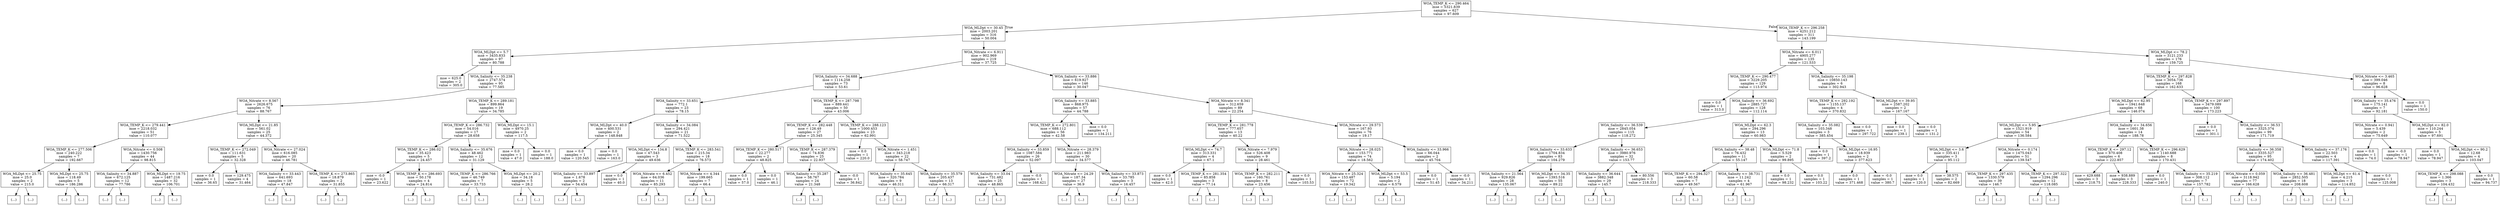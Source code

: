 digraph Tree {
node [shape=box] ;
0 [label="WOA_TEMP_K <= 290.464\nmse = 5321.839\nsamples = 627\nvalue = 97.609"] ;
1 [label="WOA_MLDpt <= 30.45\nmse = 2003.201\nsamples = 316\nvalue = 50.004"] ;
0 -> 1 [labeldistance=2.5, labelangle=45, headlabel="True"] ;
2 [label="WOA_MLDpt <= 5.7\nmse = 3435.833\nsamples = 97\nvalue = 80.788"] ;
1 -> 2 ;
3 [label="mse = 625.0\nsamples = 2\nvalue = 305.0"] ;
2 -> 3 ;
4 [label="WOA_Salinity <= 35.238\nmse = 2747.574\nsamples = 95\nvalue = 77.585"] ;
2 -> 4 ;
5 [label="WOA_Nitrate <= 8.567\nmse = 2626.675\nsamples = 76\nvalue = 88.767"] ;
4 -> 5 ;
6 [label="WOA_TEMP_K <= 279.441\nmse = 2218.032\nsamples = 51\nvalue = 110.077"] ;
5 -> 6 ;
7 [label="WOA_TEMP_K <= 277.506\nmse = 240.222\nsamples = 7\nvalue = 192.667"] ;
6 -> 7 ;
8 [label="WOA_MLDpt <= 25.75\nmse = 25.0\nsamples = 2\nvalue = 215.0"] ;
7 -> 8 ;
9 [label="(...)"] ;
8 -> 9 ;
10 [label="(...)"] ;
8 -> 10 ;
11 [label="WOA_MLDpt <= 25.75\nmse = 118.49\nsamples = 5\nvalue = 186.286"] ;
7 -> 11 ;
12 [label="(...)"] ;
11 -> 12 ;
13 [label="(...)"] ;
11 -> 13 ;
18 [label="WOA_Nitrate <= 0.508\nmse = 1430.756\nsamples = 44\nvalue = 98.815"] ;
6 -> 18 ;
19 [label="WOA_Salinity <= 34.887\nmse = 672.125\nsamples = 12\nvalue = 77.786"] ;
18 -> 19 ;
20 [label="(...)"] ;
19 -> 20 ;
33 [label="(...)"] ;
19 -> 33 ;
40 [label="WOA_MLDpt <= 19.75\nmse = 1487.216\nsamples = 32\nvalue = 106.701"] ;
18 -> 40 ;
41 [label="(...)"] ;
40 -> 41 ;
72 [label="(...)"] ;
40 -> 72 ;
93 [label="WOA_MLDpt <= 21.85\nmse = 561.02\nsamples = 25\nvalue = 44.372"] ;
5 -> 93 ;
94 [label="WOA_TEMP_K <= 272.049\nmse = 111.631\nsamples = 5\nvalue = 32.328"] ;
93 -> 94 ;
95 [label="mse = 0.0\nsamples = 1\nvalue = 36.65"] ;
94 -> 95 ;
96 [label="mse = 129.475\nsamples = 4\nvalue = 31.464"] ;
94 -> 96 ;
97 [label="WOA_Nitrate <= 27.024\nmse = 616.085\nsamples = 20\nvalue = 46.781"] ;
93 -> 97 ;
98 [label="WOA_Salinity <= 33.443\nmse = 641.693\nsamples = 18\nvalue = 47.847"] ;
97 -> 98 ;
99 [label="(...)"] ;
98 -> 99 ;
106 [label="(...)"] ;
98 -> 106 ;
111 [label="WOA_TEMP_K <= 273.865\nmse = 18.879\nsamples = 2\nvalue = 31.855"] ;
97 -> 111 ;
112 [label="(...)"] ;
111 -> 112 ;
113 [label="(...)"] ;
111 -> 113 ;
114 [label="WOA_TEMP_K <= 289.181\nmse = 899.864\nsamples = 19\nvalue = 34.785"] ;
4 -> 114 ;
115 [label="WOA_TEMP_K <= 286.732\nmse = 54.016\nsamples = 17\nvalue = 28.658"] ;
114 -> 115 ;
116 [label="WOA_TEMP_K <= 286.02\nmse = 35.423\nsamples = 5\nvalue = 24.457"] ;
115 -> 116 ;
117 [label="mse = -0.0\nsamples = 1\nvalue = 23.622"] ;
116 -> 117 ;
118 [label="WOA_TEMP_K <= 286.693\nmse = 50.178\nsamples = 4\nvalue = 24.814"] ;
116 -> 118 ;
119 [label="(...)"] ;
118 -> 119 ;
120 [label="(...)"] ;
118 -> 120 ;
121 [label="WOA_Salinity <= 35.676\nmse = 48.462\nsamples = 12\nvalue = 31.129"] ;
115 -> 121 ;
122 [label="WOA_TEMP_K <= 286.766\nmse = 46.749\nsamples = 7\nvalue = 33.733"] ;
121 -> 122 ;
123 [label="(...)"] ;
122 -> 123 ;
124 [label="(...)"] ;
122 -> 124 ;
125 [label="WOA_MLDpt <= 20.2\nmse = 34.18\nsamples = 5\nvalue = 28.2"] ;
121 -> 125 ;
126 [label="(...)"] ;
125 -> 126 ;
127 [label="(...)"] ;
125 -> 127 ;
128 [label="WOA_MLDpt <= 15.1\nmse = 4970.25\nsamples = 2\nvalue = 117.5"] ;
114 -> 128 ;
129 [label="mse = 0.0\nsamples = 1\nvalue = 47.0"] ;
128 -> 129 ;
130 [label="mse = 0.0\nsamples = 1\nvalue = 188.0"] ;
128 -> 130 ;
131 [label="WOA_Nitrate <= 6.911\nmse = 902.969\nsamples = 219\nvalue = 37.725"] ;
1 -> 131 ;
132 [label="WOA_Salinity <= 34.688\nmse = 1114.258\nsamples = 73\nvalue = 53.61"] ;
131 -> 132 ;
133 [label="WOA_Salinity <= 33.651\nmse = 772.1\nsamples = 23\nvalue = 78.15"] ;
132 -> 133 ;
134 [label="WOA_MLDpt <= 40.0\nmse = 400.531\nsamples = 2\nvalue = 148.848"] ;
133 -> 134 ;
135 [label="mse = 0.0\nsamples = 1\nvalue = 120.545"] ;
134 -> 135 ;
136 [label="mse = 0.0\nsamples = 1\nvalue = 163.0"] ;
134 -> 136 ;
137 [label="WOA_Salinity <= 34.084\nmse = 294.421\nsamples = 21\nvalue = 71.522"] ;
133 -> 137 ;
138 [label="WOA_MLDpt <= 134.8\nmse = 47.543\nsamples = 3\nvalue = 49.636"] ;
137 -> 138 ;
139 [label="WOA_Salinity <= 33.897\nmse = 1.678\nsamples = 2\nvalue = 54.454"] ;
138 -> 139 ;
140 [label="(...)"] ;
139 -> 140 ;
141 [label="(...)"] ;
139 -> 141 ;
142 [label="mse = 0.0\nsamples = 1\nvalue = 40.0"] ;
138 -> 142 ;
143 [label="WOA_TEMP_K <= 283.541\nmse = 215.34\nsamples = 18\nvalue = 76.573"] ;
137 -> 143 ;
144 [label="WOA_Nitrate <= 6.452\nmse = 64.036\nsamples = 11\nvalue = 85.293"] ;
143 -> 144 ;
145 [label="(...)"] ;
144 -> 145 ;
156 [label="(...)"] ;
144 -> 156 ;
163 [label="WOA_Nitrate <= 4.344\nmse = 199.665\nsamples = 7\nvalue = 66.4"] ;
143 -> 163 ;
164 [label="(...)"] ;
163 -> 164 ;
173 [label="(...)"] ;
163 -> 173 ;
176 [label="WOA_TEMP_K <= 287.798\nmse = 889.441\nsamples = 50\nvalue = 43.006"] ;
132 -> 176 ;
177 [label="WOA_TEMP_K <= 282.448\nmse = 126.49\nsamples = 27\nvalue = 25.345"] ;
176 -> 177 ;
178 [label="WOA_TEMP_K <= 280.517\nmse = 22.277\nsamples = 2\nvalue = 48.825"] ;
177 -> 178 ;
179 [label="mse = 0.0\nsamples = 1\nvalue = 57.0"] ;
178 -> 179 ;
180 [label="mse = 0.0\nsamples = 1\nvalue = 46.1"] ;
178 -> 180 ;
181 [label="WOA_TEMP_K <= 287.379\nmse = 74.836\nsamples = 25\nvalue = 22.937"] ;
177 -> 181 ;
182 [label="WOA_Salinity <= 35.287\nmse = 58.767\nsamples = 24\nvalue = 21.348"] ;
181 -> 182 ;
183 [label="(...)"] ;
182 -> 183 ;
198 [label="(...)"] ;
182 -> 198 ;
209 [label="mse = -0.0\nsamples = 1\nvalue = 36.842"] ;
181 -> 209 ;
210 [label="WOA_TEMP_K <= 288.123\nmse = 1000.453\nsamples = 23\nvalue = 62.991"] ;
176 -> 210 ;
211 [label="mse = 0.0\nsamples = 1\nvalue = 220.0"] ;
210 -> 211 ;
212 [label="WOA_Nitrate <= 1.451\nmse = 343.218\nsamples = 22\nvalue = 58.747"] ;
210 -> 212 ;
213 [label="WOA_Salinity <= 35.645\nmse = 320.784\nsamples = 9\nvalue = 46.311"] ;
212 -> 213 ;
214 [label="(...)"] ;
213 -> 214 ;
217 [label="(...)"] ;
213 -> 217 ;
230 [label="WOA_Salinity <= 35.579\nmse = 205.437\nsamples = 13\nvalue = 66.317"] ;
212 -> 230 ;
231 [label="(...)"] ;
230 -> 231 ;
244 [label="(...)"] ;
230 -> 244 ;
247 [label="WOA_Salinity <= 33.886\nmse = 619.927\nsamples = 146\nvalue = 30.047"] ;
131 -> 247 ;
248 [label="WOA_Salinity <= 33.885\nmse = 868.975\nsamples = 57\nvalue = 44.788"] ;
247 -> 248 ;
249 [label="WOA_TEMP_K <= 272.801\nmse = 688.112\nsamples = 56\nvalue = 42.58"] ;
248 -> 249 ;
250 [label="WOA_Salinity <= 33.859\nmse = 1087.584\nsamples = 26\nvalue = 52.097"] ;
249 -> 250 ;
251 [label="WOA_Salinity <= 33.04\nmse = 731.482\nsamples = 25\nvalue = 48.865"] ;
250 -> 251 ;
252 [label="(...)"] ;
251 -> 252 ;
253 [label="(...)"] ;
251 -> 253 ;
284 [label="mse = -0.0\nsamples = 1\nvalue = 168.421"] ;
250 -> 284 ;
285 [label="WOA_Nitrate <= 28.379\nmse = 211.983\nsamples = 30\nvalue = 34.577"] ;
249 -> 285 ;
286 [label="WOA_Nitrate <= 24.29\nmse = 187.34\nsamples = 27\nvalue = 36.9"] ;
285 -> 286 ;
287 [label="(...)"] ;
286 -> 287 ;
310 [label="(...)"] ;
286 -> 310 ;
335 [label="WOA_Salinity <= 33.873\nmse = 33.785\nsamples = 3\nvalue = 16.457"] ;
285 -> 335 ;
336 [label="(...)"] ;
335 -> 336 ;
339 [label="(...)"] ;
335 -> 339 ;
340 [label="mse = 0.0\nsamples = 1\nvalue = 134.211"] ;
248 -> 340 ;
341 [label="WOA_Nitrate <= 8.341\nmse = 312.659\nsamples = 89\nvalue = 22.254"] ;
247 -> 341 ;
342 [label="WOA_TEMP_K <= 281.778\nmse = 777.657\nsamples = 13\nvalue = 40.22"] ;
341 -> 342 ;
343 [label="WOA_MLDpt <= 74.7\nmse = 313.331\nsamples = 4\nvalue = 67.1"] ;
342 -> 343 ;
344 [label="mse = 0.0\nsamples = 1\nvalue = 42.0"] ;
343 -> 344 ;
345 [label="WOA_TEMP_K <= 281.354\nmse = 85.858\nsamples = 3\nvalue = 77.14"] ;
343 -> 345 ;
346 [label="(...)"] ;
345 -> 346 ;
347 [label="(...)"] ;
345 -> 347 ;
348 [label="WOA_Nitrate <= 7.979\nmse = 526.408\nsamples = 9\nvalue = 28.461"] ;
342 -> 348 ;
349 [label="WOA_TEMP_K <= 282.211\nmse = 160.761\nsamples = 8\nvalue = 23.456"] ;
348 -> 349 ;
350 [label="(...)"] ;
349 -> 350 ;
351 [label="(...)"] ;
349 -> 351 ;
358 [label="mse = 0.0\nsamples = 1\nvalue = 103.53"] ;
348 -> 358 ;
359 [label="WOA_Nitrate <= 29.573\nmse = 167.93\nsamples = 76\nvalue = 19.17"] ;
341 -> 359 ;
360 [label="WOA_Nitrate <= 28.025\nmse = 153.771\nsamples = 74\nvalue = 18.562"] ;
359 -> 360 ;
361 [label="WOA_Nitrate <= 25.324\nmse = 153.487\nsamples = 72\nvalue = 19.342"] ;
360 -> 361 ;
362 [label="(...)"] ;
361 -> 362 ;
453 [label="(...)"] ;
361 -> 453 ;
456 [label="WOA_MLDpt <= 53.5\nmse = 5.194\nsamples = 2\nvalue = 6.579"] ;
360 -> 456 ;
457 [label="(...)"] ;
456 -> 457 ;
458 [label="(...)"] ;
456 -> 458 ;
459 [label="WOA_Salinity <= 33.966\nmse = 66.044\nsamples = 2\nvalue = 45.704"] ;
359 -> 459 ;
460 [label="mse = 0.0\nsamples = 1\nvalue = 51.45"] ;
459 -> 460 ;
461 [label="mse = -0.0\nsamples = 1\nvalue = 34.211"] ;
459 -> 461 ;
462 [label="WOA_TEMP_K <= 296.258\nmse = 4251.212\nsamples = 311\nvalue = 143.199"] ;
0 -> 462 [labeldistance=2.5, labelangle=-45, headlabel="False"] ;
463 [label="WOA_Nitrate <= 6.011\nmse = 4905.277\nsamples = 135\nvalue = 121.533"] ;
462 -> 463 ;
464 [label="WOA_TEMP_K <= 290.477\nmse = 3229.205\nsamples = 129\nvalue = 113.974"] ;
463 -> 464 ;
465 [label="mse = 0.0\nsamples = 1\nvalue = 313.0"] ;
464 -> 465 ;
466 [label="WOA_Salinity <= 36.692\nmse = 2885.727\nsamples = 128\nvalue = 112.114"] ;
464 -> 466 ;
467 [label="WOA_Salinity <= 36.539\nmse = 2845.054\nsamples = 115\nvalue = 118.272"] ;
466 -> 467 ;
468 [label="WOA_Salinity <= 33.633\nmse = 1704.834\nsamples = 83\nvalue = 104.279"] ;
467 -> 468 ;
469 [label="WOA_Salinity <= 21.564\nmse = 929.826\nsamples = 28\nvalue = 135.067"] ;
468 -> 469 ;
470 [label="(...)"] ;
469 -> 470 ;
477 [label="(...)"] ;
469 -> 477 ;
508 [label="WOA_MLDpt <= 34.35\nmse = 1393.516\nsamples = 55\nvalue = 89.22"] ;
468 -> 508 ;
509 [label="(...)"] ;
508 -> 509 ;
546 [label="(...)"] ;
508 -> 546 ;
613 [label="WOA_Salinity <= 36.653\nmse = 3980.976\nsamples = 32\nvalue = 153.77"] ;
467 -> 613 ;
614 [label="WOA_Salinity <= 36.644\nmse = 3882.348\nsamples = 29\nvalue = 145.7"] ;
613 -> 614 ;
615 [label="(...)"] ;
614 -> 615 ;
642 [label="(...)"] ;
614 -> 642 ;
645 [label="mse = 80.556\nsamples = 3\nvalue = 218.333"] ;
613 -> 645 ;
646 [label="WOA_MLDpt <= 62.3\nmse = 294.296\nsamples = 13\nvalue = 60.983"] ;
466 -> 646 ;
647 [label="WOA_Salinity <= 38.48\nmse = 76.432\nsamples = 11\nvalue = 55.147"] ;
646 -> 647 ;
648 [label="WOA_TEMP_K <= 294.327\nmse = 60.58\nsamples = 7\nvalue = 49.567"] ;
647 -> 648 ;
649 [label="(...)"] ;
648 -> 649 ;
658 [label="(...)"] ;
648 -> 658 ;
661 [label="WOA_Salinity <= 38.731\nmse = 11.242\nsamples = 4\nvalue = 61.967"] ;
647 -> 661 ;
662 [label="(...)"] ;
661 -> 662 ;
663 [label="(...)"] ;
661 -> 663 ;
664 [label="WOA_MLDpt <= 71.8\nmse = 5.529\nsamples = 2\nvalue = 99.895"] ;
646 -> 664 ;
665 [label="mse = 0.0\nsamples = 1\nvalue = 98.232"] ;
664 -> 665 ;
666 [label="mse = 0.0\nsamples = 1\nvalue = 103.22"] ;
664 -> 666 ;
667 [label="WOA_Salinity <= 35.198\nmse = 10850.143\nsamples = 6\nvalue = 302.943"] ;
463 -> 667 ;
668 [label="WOA_TEMP_K <= 292.192\nmse = 1155.137\nsamples = 4\nvalue = 370.832"] ;
667 -> 668 ;
669 [label="WOA_Salinity <= 35.082\nmse = 103.348\nsamples = 3\nvalue = 385.454"] ;
668 -> 669 ;
670 [label="mse = 0.0\nsamples = 1\nvalue = 397.2"] ;
669 -> 670 ;
671 [label="WOA_MLDpt <= 16.95\nmse = 18.939\nsamples = 2\nvalue = 377.623"] ;
669 -> 671 ;
672 [label="mse = 0.0\nsamples = 1\nvalue = 371.468"] ;
671 -> 672 ;
673 [label="mse = -0.0\nsamples = 1\nvalue = 380.7"] ;
671 -> 673 ;
674 [label="mse = 0.0\nsamples = 1\nvalue = 297.722"] ;
668 -> 674 ;
675 [label="WOA_MLDpt <= 39.95\nmse = 2587.202\nsamples = 2\nvalue = 167.167"] ;
667 -> 675 ;
676 [label="mse = 0.0\nsamples = 1\nvalue = 239.1"] ;
675 -> 676 ;
677 [label="mse = 0.0\nsamples = 1\nvalue = 131.2"] ;
675 -> 677 ;
678 [label="WOA_MLDpt <= 78.2\nmse = 3121.233\nsamples = 176\nvalue = 159.725"] ;
462 -> 678 ;
679 [label="WOA_TEMP_K <= 297.828\nmse = 3054.736\nsamples = 168\nvalue = 162.633"] ;
678 -> 679 ;
680 [label="WOA_MLDpt <= 62.95\nmse = 1941.648\nsamples = 68\nvalue = 146.074"] ;
679 -> 680 ;
681 [label="WOA_MLDpt <= 5.95\nmse = 1521.919\nsamples = 54\nvalue = 136.584"] ;
680 -> 681 ;
682 [label="WOA_MLDpt <= 3.6\nmse = 335.411\nsamples = 3\nvalue = 95.112"] ;
681 -> 682 ;
683 [label="mse = 0.0\nsamples = 1\nvalue = 120.0"] ;
682 -> 683 ;
684 [label="mse = 38.575\nsamples = 2\nvalue = 82.669"] ;
682 -> 684 ;
685 [label="WOA_Nitrate <= 0.174\nmse = 1475.043\nsamples = 51\nvalue = 139.547"] ;
681 -> 685 ;
686 [label="WOA_TEMP_K <= 297.435\nmse = 1330.579\nsamples = 39\nvalue = 146.7"] ;
685 -> 686 ;
687 [label="(...)"] ;
686 -> 687 ;
728 [label="(...)"] ;
686 -> 728 ;
749 [label="WOA_TEMP_K <= 297.322\nmse = 1294.296\nsamples = 12\nvalue = 118.085"] ;
685 -> 749 ;
750 [label="(...)"] ;
749 -> 750 ;
761 [label="(...)"] ;
749 -> 761 ;
768 [label="WOA_Salinity <= 34.656\nmse = 1601.38\nsamples = 14\nvalue = 188.78"] ;
680 -> 768 ;
769 [label="WOA_TEMP_K <= 297.12\nmse = 670.408\nsamples = 6\nvalue = 222.857"] ;
768 -> 769 ;
770 [label="mse = 429.688\nsamples = 3\nvalue = 218.75"] ;
769 -> 770 ;
771 [label="mse = 938.889\nsamples = 3\nvalue = 228.333"] ;
769 -> 771 ;
772 [label="WOA_TEMP_K <= 296.629\nmse = 1140.688\nsamples = 8\nvalue = 170.431"] ;
768 -> 772 ;
773 [label="mse = 0.0\nsamples = 1\nvalue = 240.0"] ;
772 -> 773 ;
774 [label="WOA_Salinity <= 35.219\nmse = 308.112\nsamples = 7\nvalue = 157.782"] ;
772 -> 774 ;
775 [label="(...)"] ;
774 -> 775 ;
776 [label="(...)"] ;
774 -> 776 ;
781 [label="WOA_TEMP_K <= 297.897\nmse = 3479.089\nsamples = 100\nvalue = 173.223"] ;
679 -> 781 ;
782 [label="mse = 0.0\nsamples = 1\nvalue = 301.1"] ;
781 -> 782 ;
783 [label="WOA_Salinity <= 36.53\nmse = 3325.374\nsamples = 99\nvalue = 171.719"] ;
781 -> 783 ;
784 [label="WOA_Salinity <= 36.358\nmse = 3335.527\nsamples = 95\nvalue = 174.402"] ;
783 -> 784 ;
785 [label="WOA_Nitrate <= 0.059\nmse = 3118.942\nsamples = 77\nvalue = 166.628"] ;
784 -> 785 ;
786 [label="(...)"] ;
785 -> 786 ;
815 [label="(...)"] ;
785 -> 815 ;
902 [label="WOA_Salinity <= 36.481\nmse = 2852.505\nsamples = 18\nvalue = 208.608"] ;
784 -> 902 ;
903 [label="(...)"] ;
902 -> 903 ;
922 [label="(...)"] ;
902 -> 922 ;
925 [label="WOA_Salinity <= 37.176\nmse = 22.503\nsamples = 4\nvalue = 117.391"] ;
783 -> 925 ;
926 [label="WOA_MLDpt <= 61.4\nmse = 4.215\nsamples = 3\nvalue = 114.852"] ;
925 -> 926 ;
927 [label="(...)"] ;
926 -> 927 ;
930 [label="(...)"] ;
926 -> 930 ;
931 [label="mse = 0.0\nsamples = 1\nvalue = 125.008"] ;
925 -> 931 ;
932 [label="WOA_Nitrate <= 3.465\nmse = 399.046\nsamples = 8\nvalue = 96.628"] ;
678 -> 932 ;
933 [label="WOA_Salinity <= 35.476\nmse = 175.141\nsamples = 7\nvalue = 92.181"] ;
932 -> 933 ;
934 [label="WOA_Nitrate <= 0.941\nmse = 5.439\nsamples = 2\nvalue = 75.649"] ;
933 -> 934 ;
935 [label="mse = 0.0\nsamples = 1\nvalue = 74.0"] ;
934 -> 935 ;
936 [label="mse = -0.0\nsamples = 1\nvalue = 78.947"] ;
934 -> 936 ;
937 [label="WOA_MLDpt <= 82.0\nmse = 110.244\nsamples = 5\nvalue = 97.691"] ;
933 -> 937 ;
938 [label="mse = 0.0\nsamples = 1\nvalue = 78.947"] ;
937 -> 938 ;
939 [label="WOA_MLDpt <= 90.2\nmse = 12.68\nsamples = 4\nvalue = 103.047"] ;
937 -> 939 ;
940 [label="WOA_TEMP_K <= 298.088\nmse = 1.366\nsamples = 3\nvalue = 104.432"] ;
939 -> 940 ;
941 [label="(...)"] ;
940 -> 941 ;
942 [label="(...)"] ;
940 -> 942 ;
945 [label="mse = 0.0\nsamples = 1\nvalue = 94.737"] ;
939 -> 945 ;
946 [label="mse = 0.0\nsamples = 1\nvalue = 150.0"] ;
932 -> 946 ;
}